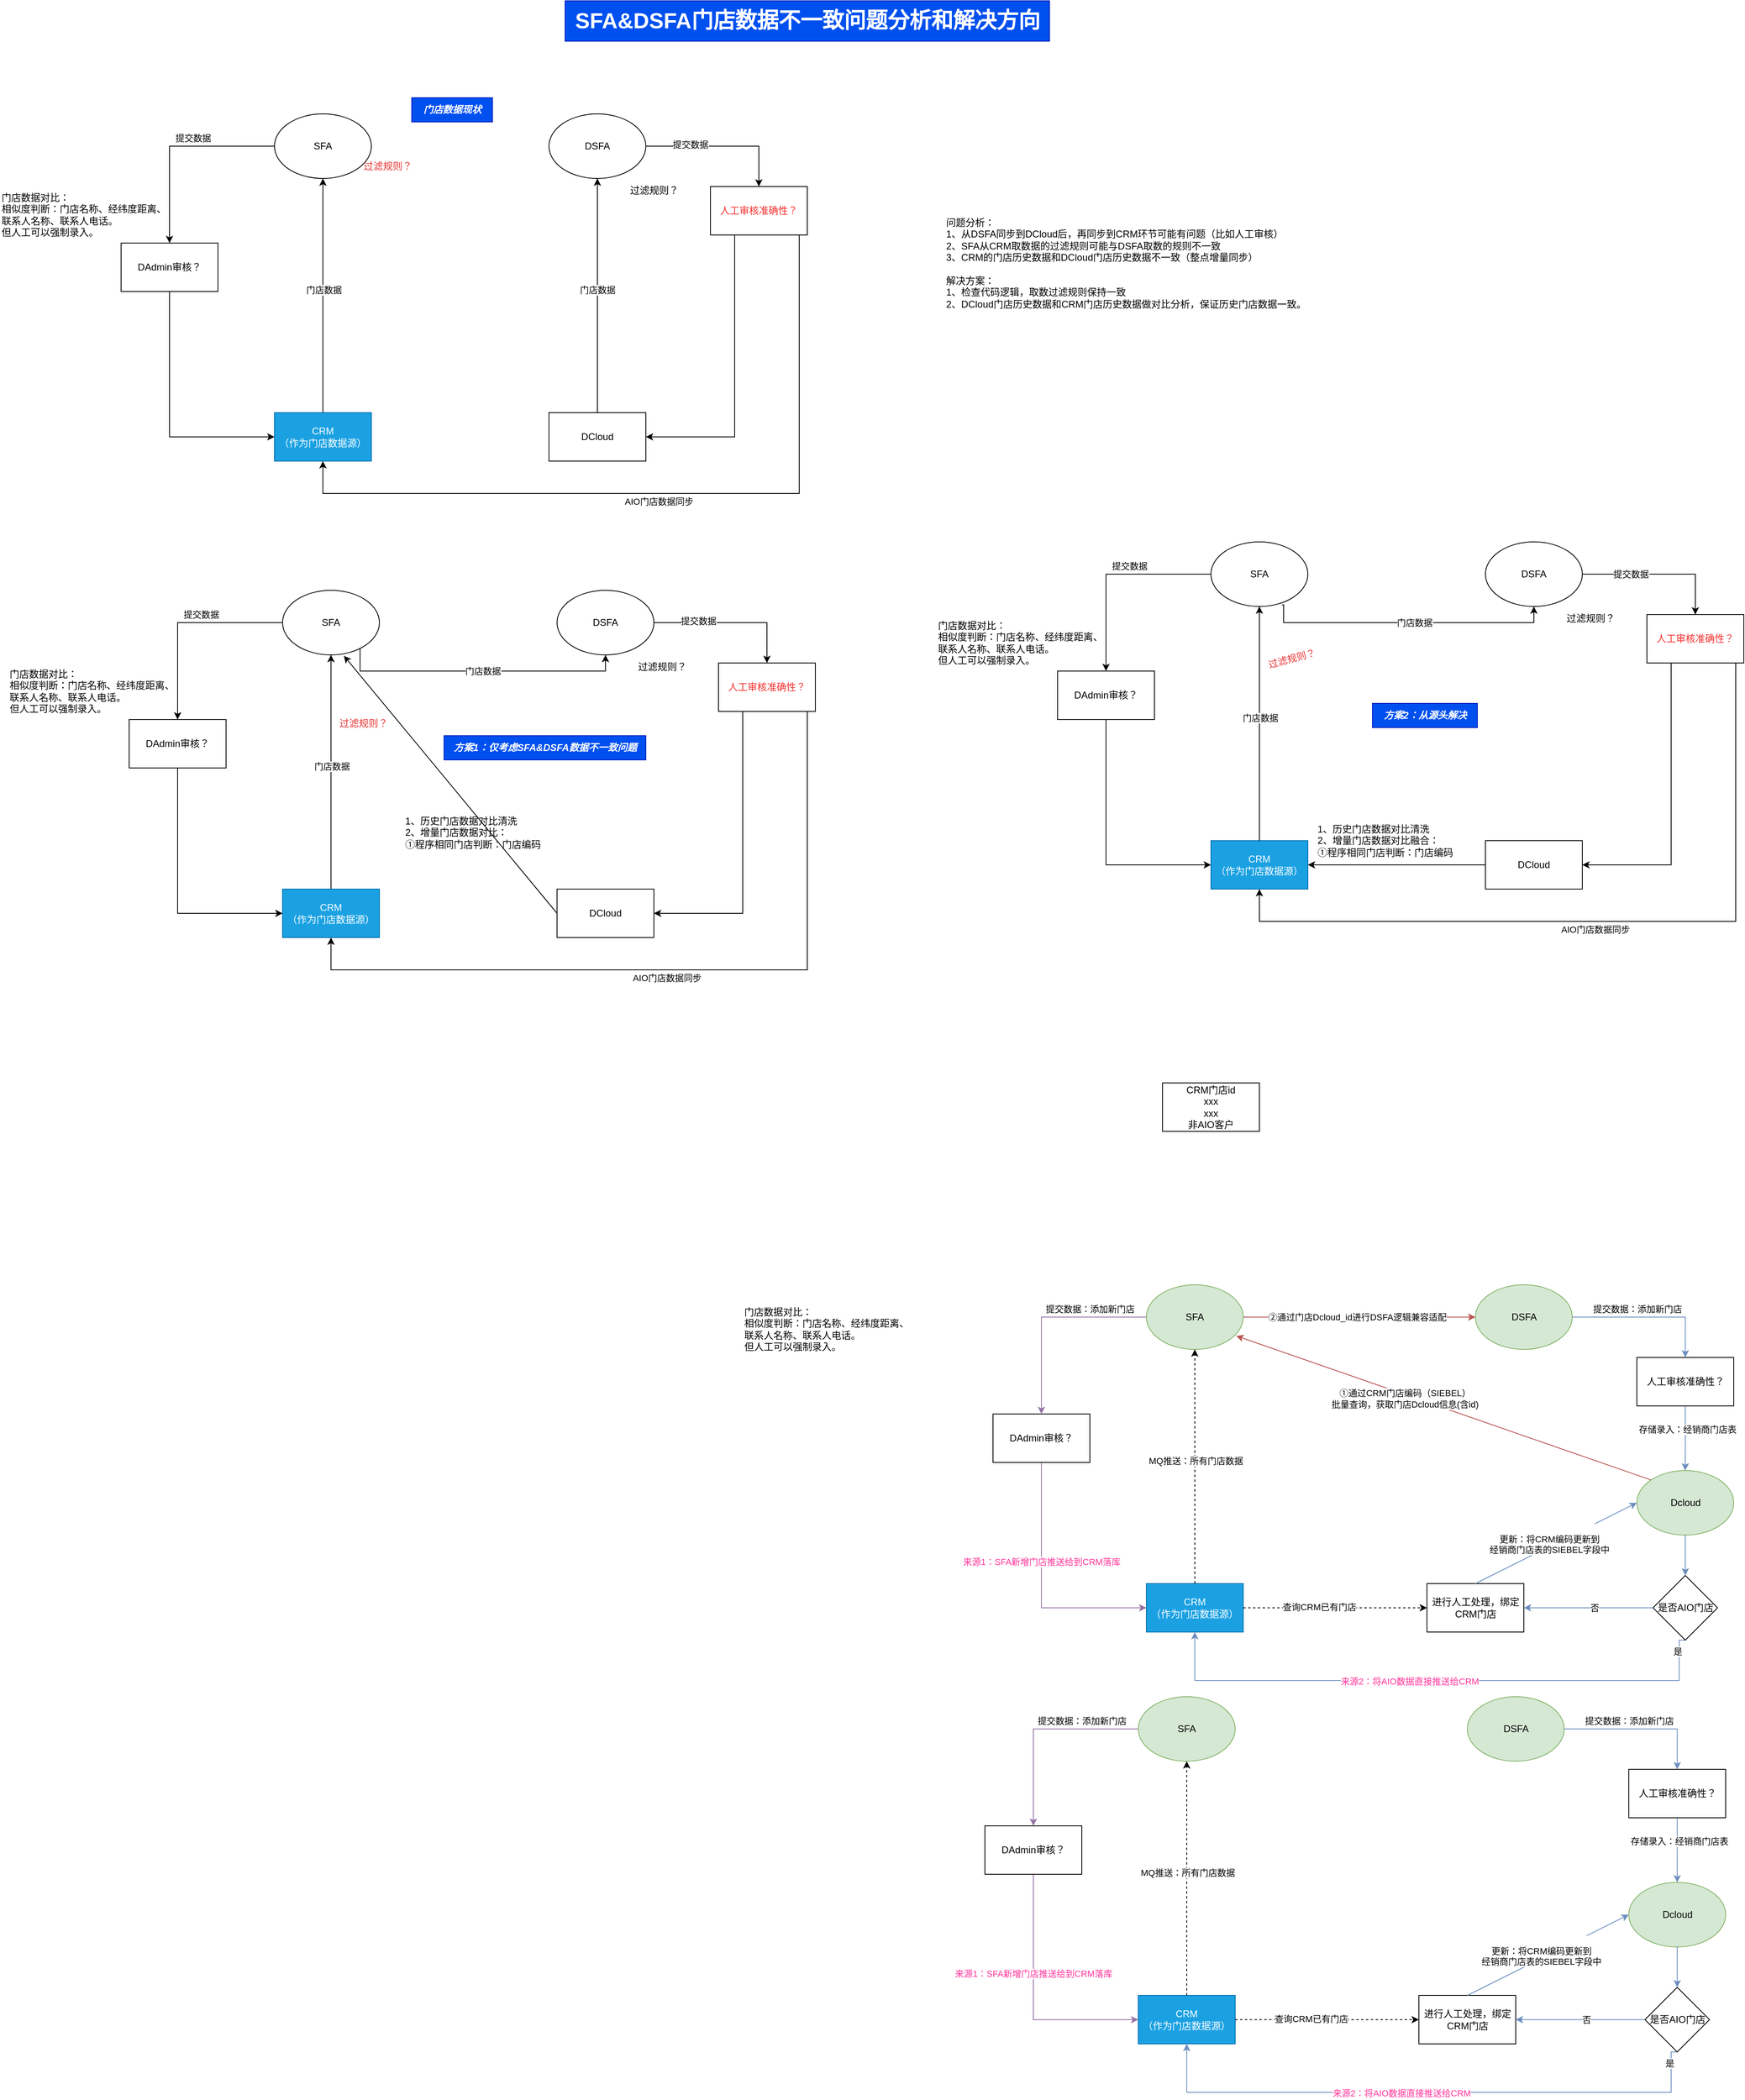 <mxfile version="23.1.8" type="github">
  <diagram name="第 1 页" id="RO5kYW5fK8XiHU3vcQLe">
    <mxGraphModel dx="1638" dy="741" grid="1" gridSize="10" guides="1" tooltips="1" connect="1" arrows="1" fold="1" page="0" pageScale="1" pageWidth="827" pageHeight="1169" math="0" shadow="0">
      <root>
        <mxCell id="0" />
        <mxCell id="1" parent="0" />
        <mxCell id="vKrL2neQ8UD7JmGcQ8LC-5" style="edgeStyle=orthogonalEdgeStyle;rounded=0;orthogonalLoop=1;jettySize=auto;html=1;exitX=0.5;exitY=0;exitDx=0;exitDy=0;entryX=0.5;entryY=1;entryDx=0;entryDy=0;" parent="1" source="vKrL2neQ8UD7JmGcQ8LC-1" target="vKrL2neQ8UD7JmGcQ8LC-3" edge="1">
          <mxGeometry relative="1" as="geometry" />
        </mxCell>
        <mxCell id="vKrL2neQ8UD7JmGcQ8LC-6" value="门店数据" style="edgeLabel;html=1;align=center;verticalAlign=middle;resizable=0;points=[];" parent="vKrL2neQ8UD7JmGcQ8LC-5" vertex="1" connectable="0">
          <mxGeometry x="0.05" y="-1" relative="1" as="geometry">
            <mxPoint as="offset" />
          </mxGeometry>
        </mxCell>
        <mxCell id="vKrL2neQ8UD7JmGcQ8LC-1" value="CRM&lt;br&gt;（作为门店数据源）" style="rounded=0;whiteSpace=wrap;html=1;fillColor=#1ba1e2;strokeColor=#006EAF;fontColor=#ffffff;" parent="1" vertex="1">
          <mxGeometry x="290" y="630" width="120" height="60" as="geometry" />
        </mxCell>
        <mxCell id="vKrL2neQ8UD7JmGcQ8LC-7" style="edgeStyle=orthogonalEdgeStyle;rounded=0;orthogonalLoop=1;jettySize=auto;html=1;entryX=0.5;entryY=1;entryDx=0;entryDy=0;exitX=0.5;exitY=0;exitDx=0;exitDy=0;" parent="1" source="vKrL2neQ8UD7JmGcQ8LC-2" target="vKrL2neQ8UD7JmGcQ8LC-4" edge="1">
          <mxGeometry relative="1" as="geometry">
            <mxPoint x="300" y="400" as="sourcePoint" />
          </mxGeometry>
        </mxCell>
        <mxCell id="vKrL2neQ8UD7JmGcQ8LC-8" value="门店数据" style="edgeLabel;html=1;align=center;verticalAlign=middle;resizable=0;points=[];" parent="vKrL2neQ8UD7JmGcQ8LC-7" vertex="1" connectable="0">
          <mxGeometry x="0.05" relative="1" as="geometry">
            <mxPoint as="offset" />
          </mxGeometry>
        </mxCell>
        <mxCell id="vKrL2neQ8UD7JmGcQ8LC-2" value="DCloud" style="rounded=0;whiteSpace=wrap;html=1;" parent="1" vertex="1">
          <mxGeometry x="630" y="630" width="120" height="60" as="geometry" />
        </mxCell>
        <mxCell id="vKrL2neQ8UD7JmGcQ8LC-19" style="edgeStyle=orthogonalEdgeStyle;rounded=0;orthogonalLoop=1;jettySize=auto;html=1;exitX=0;exitY=0.5;exitDx=0;exitDy=0;entryX=0.5;entryY=0;entryDx=0;entryDy=0;" parent="1" source="vKrL2neQ8UD7JmGcQ8LC-3" target="vKrL2neQ8UD7JmGcQ8LC-18" edge="1">
          <mxGeometry relative="1" as="geometry" />
        </mxCell>
        <mxCell id="vKrL2neQ8UD7JmGcQ8LC-21" value="提交数据" style="edgeLabel;html=1;align=center;verticalAlign=middle;resizable=0;points=[];" parent="vKrL2neQ8UD7JmGcQ8LC-19" vertex="1" connectable="0">
          <mxGeometry x="0.024" y="-3" relative="1" as="geometry">
            <mxPoint x="27" y="-7" as="offset" />
          </mxGeometry>
        </mxCell>
        <mxCell id="vKrL2neQ8UD7JmGcQ8LC-3" value="SFA" style="ellipse;whiteSpace=wrap;html=1;" parent="1" vertex="1">
          <mxGeometry x="290" y="260" width="120" height="80" as="geometry" />
        </mxCell>
        <mxCell id="vKrL2neQ8UD7JmGcQ8LC-22" style="edgeStyle=orthogonalEdgeStyle;rounded=0;orthogonalLoop=1;jettySize=auto;html=1;exitX=1;exitY=0.5;exitDx=0;exitDy=0;entryX=0.5;entryY=0;entryDx=0;entryDy=0;" parent="1" source="vKrL2neQ8UD7JmGcQ8LC-4" target="vKrL2neQ8UD7JmGcQ8LC-15" edge="1">
          <mxGeometry relative="1" as="geometry" />
        </mxCell>
        <mxCell id="vKrL2neQ8UD7JmGcQ8LC-25" value="提交数据" style="edgeLabel;html=1;align=center;verticalAlign=middle;resizable=0;points=[];" parent="vKrL2neQ8UD7JmGcQ8LC-22" vertex="1" connectable="0">
          <mxGeometry x="-0.421" y="2" relative="1" as="geometry">
            <mxPoint as="offset" />
          </mxGeometry>
        </mxCell>
        <mxCell id="vKrL2neQ8UD7JmGcQ8LC-4" value="DSFA" style="ellipse;whiteSpace=wrap;html=1;" parent="1" vertex="1">
          <mxGeometry x="630" y="260" width="120" height="80" as="geometry" />
        </mxCell>
        <mxCell id="vKrL2neQ8UD7JmGcQ8LC-11" value="过滤规则？" style="text;html=1;align=center;verticalAlign=middle;resizable=0;points=[];autosize=1;strokeColor=none;fillColor=none;fontColor=#e63333;" parent="1" vertex="1">
          <mxGeometry x="390" y="310" width="80" height="30" as="geometry" />
        </mxCell>
        <mxCell id="vKrL2neQ8UD7JmGcQ8LC-13" value="过滤规则？" style="text;html=1;align=center;verticalAlign=middle;resizable=0;points=[];autosize=1;strokeColor=none;fillColor=none;" parent="1" vertex="1">
          <mxGeometry x="720" y="340" width="80" height="30" as="geometry" />
        </mxCell>
        <mxCell id="vKrL2neQ8UD7JmGcQ8LC-23" style="edgeStyle=orthogonalEdgeStyle;rounded=0;orthogonalLoop=1;jettySize=auto;html=1;exitX=0.25;exitY=1;exitDx=0;exitDy=0;entryX=1;entryY=0.5;entryDx=0;entryDy=0;" parent="1" source="vKrL2neQ8UD7JmGcQ8LC-15" target="vKrL2neQ8UD7JmGcQ8LC-2" edge="1">
          <mxGeometry relative="1" as="geometry" />
        </mxCell>
        <mxCell id="vKrL2neQ8UD7JmGcQ8LC-24" style="edgeStyle=orthogonalEdgeStyle;rounded=0;orthogonalLoop=1;jettySize=auto;html=1;exitX=0.5;exitY=1;exitDx=0;exitDy=0;entryX=0.5;entryY=1;entryDx=0;entryDy=0;" parent="1" source="vKrL2neQ8UD7JmGcQ8LC-15" target="vKrL2neQ8UD7JmGcQ8LC-1" edge="1">
          <mxGeometry relative="1" as="geometry">
            <Array as="points">
              <mxPoint x="940" y="730" />
              <mxPoint x="350" y="730" />
            </Array>
          </mxGeometry>
        </mxCell>
        <mxCell id="vKrL2neQ8UD7JmGcQ8LC-27" value="AIO门店数据同步" style="edgeLabel;html=1;align=center;verticalAlign=middle;resizable=0;points=[];" parent="vKrL2neQ8UD7JmGcQ8LC-24" vertex="1" connectable="0">
          <mxGeometry x="0.057" y="-1" relative="1" as="geometry">
            <mxPoint x="-16" y="11" as="offset" />
          </mxGeometry>
        </mxCell>
        <mxCell id="vKrL2neQ8UD7JmGcQ8LC-15" value="人工审核准确性？" style="rounded=0;whiteSpace=wrap;html=1;fontColor=#f42f2f;" parent="1" vertex="1">
          <mxGeometry x="830" y="350" width="120" height="60" as="geometry" />
        </mxCell>
        <mxCell id="vKrL2neQ8UD7JmGcQ8LC-20" style="edgeStyle=orthogonalEdgeStyle;rounded=0;orthogonalLoop=1;jettySize=auto;html=1;exitX=0.5;exitY=1;exitDx=0;exitDy=0;entryX=0;entryY=0.5;entryDx=0;entryDy=0;" parent="1" source="vKrL2neQ8UD7JmGcQ8LC-18" target="vKrL2neQ8UD7JmGcQ8LC-1" edge="1">
          <mxGeometry relative="1" as="geometry" />
        </mxCell>
        <mxCell id="vKrL2neQ8UD7JmGcQ8LC-18" value="DAdmin审核？" style="whiteSpace=wrap;html=1;" parent="1" vertex="1">
          <mxGeometry x="100" y="420" width="120" height="60" as="geometry" />
        </mxCell>
        <mxCell id="vKrL2neQ8UD7JmGcQ8LC-26" value="问题分析：&lt;br&gt;1、从DSFA同步到DCloud后，再同步到CRM环节可能有问题（比如人工审核）&lt;br&gt;2、SFA从CRM取数据的过滤规则可能与DSFA取数的规则不一致&lt;br&gt;3、CRM的门店历史数据和DCloud门店历史数据不一致（整点增量同步）&lt;br&gt;&lt;br&gt;解决方案：&lt;br&gt;1、检查代码逻辑，取数过滤规则保持一致&lt;br&gt;2、DCloud门店历史数据和CRM门店历史数据做对比分析，保证历史门店数据一致。" style="text;html=1;align=left;verticalAlign=middle;resizable=0;points=[];autosize=1;strokeColor=none;fillColor=none;" parent="1" vertex="1">
          <mxGeometry x="1120" y="380" width="470" height="130" as="geometry" />
        </mxCell>
        <mxCell id="vKrL2neQ8UD7JmGcQ8LC-31" value="门店数据对比：&lt;br&gt;相似度判断：门店名称、经纬度距离、&lt;br&gt;联系人名称、联系人电话。&lt;br&gt;但人工可以强制录入。" style="text;html=1;align=left;verticalAlign=middle;resizable=0;points=[];autosize=1;strokeColor=none;fillColor=none;" parent="1" vertex="1">
          <mxGeometry x="-50" y="350" width="230" height="70" as="geometry" />
        </mxCell>
        <mxCell id="vKrL2neQ8UD7JmGcQ8LC-77" style="edgeStyle=orthogonalEdgeStyle;rounded=0;orthogonalLoop=1;jettySize=auto;html=1;exitX=0.5;exitY=0;exitDx=0;exitDy=0;entryX=0.5;entryY=1;entryDx=0;entryDy=0;" parent="1" source="vKrL2neQ8UD7JmGcQ8LC-79" target="vKrL2neQ8UD7JmGcQ8LC-86" edge="1">
          <mxGeometry relative="1" as="geometry" />
        </mxCell>
        <mxCell id="vKrL2neQ8UD7JmGcQ8LC-78" value="门店数据" style="edgeLabel;html=1;align=center;verticalAlign=middle;resizable=0;points=[];" parent="vKrL2neQ8UD7JmGcQ8LC-77" vertex="1" connectable="0">
          <mxGeometry x="0.05" y="-1" relative="1" as="geometry">
            <mxPoint as="offset" />
          </mxGeometry>
        </mxCell>
        <mxCell id="vKrL2neQ8UD7JmGcQ8LC-79" value="CRM&lt;br&gt;（作为门店数据源）" style="rounded=0;whiteSpace=wrap;html=1;fillColor=#1ba1e2;strokeColor=#006EAF;fontColor=#ffffff;" parent="1" vertex="1">
          <mxGeometry x="300" y="1220" width="120" height="60" as="geometry" />
        </mxCell>
        <mxCell id="vKrL2neQ8UD7JmGcQ8LC-80" style="edgeStyle=orthogonalEdgeStyle;rounded=0;orthogonalLoop=1;jettySize=auto;html=1;entryX=0.5;entryY=1;entryDx=0;entryDy=0;exitX=1;exitY=1;exitDx=0;exitDy=0;" parent="1" source="vKrL2neQ8UD7JmGcQ8LC-86" target="vKrL2neQ8UD7JmGcQ8LC-89" edge="1">
          <mxGeometry relative="1" as="geometry">
            <mxPoint x="360" y="1010" as="sourcePoint" />
            <Array as="points">
              <mxPoint x="396" y="918" />
              <mxPoint x="396" y="950" />
              <mxPoint x="700" y="950" />
            </Array>
          </mxGeometry>
        </mxCell>
        <mxCell id="vKrL2neQ8UD7JmGcQ8LC-81" value="门店数据" style="edgeLabel;html=1;align=center;verticalAlign=middle;resizable=0;points=[];" parent="vKrL2neQ8UD7JmGcQ8LC-80" vertex="1" connectable="0">
          <mxGeometry x="0.05" relative="1" as="geometry">
            <mxPoint as="offset" />
          </mxGeometry>
        </mxCell>
        <mxCell id="vKrL2neQ8UD7JmGcQ8LC-82" style="rounded=0;orthogonalLoop=1;jettySize=auto;html=1;exitX=0;exitY=0.5;exitDx=0;exitDy=0;entryX=0.633;entryY=1.013;entryDx=0;entryDy=0;entryPerimeter=0;" parent="1" source="vKrL2neQ8UD7JmGcQ8LC-83" target="vKrL2neQ8UD7JmGcQ8LC-86" edge="1">
          <mxGeometry relative="1" as="geometry">
            <mxPoint x="420" y="1250" as="targetPoint" />
          </mxGeometry>
        </mxCell>
        <mxCell id="vKrL2neQ8UD7JmGcQ8LC-83" value="DCloud" style="rounded=0;whiteSpace=wrap;html=1;" parent="1" vertex="1">
          <mxGeometry x="640" y="1220" width="120" height="60" as="geometry" />
        </mxCell>
        <mxCell id="vKrL2neQ8UD7JmGcQ8LC-84" style="edgeStyle=orthogonalEdgeStyle;rounded=0;orthogonalLoop=1;jettySize=auto;html=1;exitX=0;exitY=0.5;exitDx=0;exitDy=0;entryX=0.5;entryY=0;entryDx=0;entryDy=0;" parent="1" source="vKrL2neQ8UD7JmGcQ8LC-86" target="vKrL2neQ8UD7JmGcQ8LC-97" edge="1">
          <mxGeometry relative="1" as="geometry" />
        </mxCell>
        <mxCell id="vKrL2neQ8UD7JmGcQ8LC-85" value="提交数据" style="edgeLabel;html=1;align=center;verticalAlign=middle;resizable=0;points=[];" parent="vKrL2neQ8UD7JmGcQ8LC-84" vertex="1" connectable="0">
          <mxGeometry x="0.024" y="-3" relative="1" as="geometry">
            <mxPoint x="27" y="-7" as="offset" />
          </mxGeometry>
        </mxCell>
        <mxCell id="vKrL2neQ8UD7JmGcQ8LC-86" value="SFA" style="ellipse;whiteSpace=wrap;html=1;" parent="1" vertex="1">
          <mxGeometry x="300" y="850" width="120" height="80" as="geometry" />
        </mxCell>
        <mxCell id="vKrL2neQ8UD7JmGcQ8LC-87" style="edgeStyle=orthogonalEdgeStyle;rounded=0;orthogonalLoop=1;jettySize=auto;html=1;exitX=1;exitY=0.5;exitDx=0;exitDy=0;entryX=0.5;entryY=0;entryDx=0;entryDy=0;" parent="1" source="vKrL2neQ8UD7JmGcQ8LC-89" target="vKrL2neQ8UD7JmGcQ8LC-95" edge="1">
          <mxGeometry relative="1" as="geometry" />
        </mxCell>
        <mxCell id="vKrL2neQ8UD7JmGcQ8LC-88" value="提交数据" style="edgeLabel;html=1;align=center;verticalAlign=middle;resizable=0;points=[];" parent="vKrL2neQ8UD7JmGcQ8LC-87" vertex="1" connectable="0">
          <mxGeometry x="-0.421" y="2" relative="1" as="geometry">
            <mxPoint as="offset" />
          </mxGeometry>
        </mxCell>
        <mxCell id="vKrL2neQ8UD7JmGcQ8LC-89" value="DSFA" style="ellipse;whiteSpace=wrap;html=1;" parent="1" vertex="1">
          <mxGeometry x="640" y="850" width="120" height="80" as="geometry" />
        </mxCell>
        <mxCell id="vKrL2neQ8UD7JmGcQ8LC-90" value="过滤规则？" style="text;html=1;align=center;verticalAlign=middle;resizable=0;points=[];autosize=1;strokeColor=none;fillColor=none;fontColor=#e63333;" parent="1" vertex="1">
          <mxGeometry x="360" y="1000" width="80" height="30" as="geometry" />
        </mxCell>
        <mxCell id="vKrL2neQ8UD7JmGcQ8LC-91" value="过滤规则？" style="text;html=1;align=center;verticalAlign=middle;resizable=0;points=[];autosize=1;strokeColor=none;fillColor=none;" parent="1" vertex="1">
          <mxGeometry x="730" y="930" width="80" height="30" as="geometry" />
        </mxCell>
        <mxCell id="vKrL2neQ8UD7JmGcQ8LC-92" style="edgeStyle=orthogonalEdgeStyle;rounded=0;orthogonalLoop=1;jettySize=auto;html=1;exitX=0.25;exitY=1;exitDx=0;exitDy=0;entryX=1;entryY=0.5;entryDx=0;entryDy=0;" parent="1" source="vKrL2neQ8UD7JmGcQ8LC-95" target="vKrL2neQ8UD7JmGcQ8LC-83" edge="1">
          <mxGeometry relative="1" as="geometry" />
        </mxCell>
        <mxCell id="vKrL2neQ8UD7JmGcQ8LC-93" style="edgeStyle=orthogonalEdgeStyle;rounded=0;orthogonalLoop=1;jettySize=auto;html=1;exitX=0.5;exitY=1;exitDx=0;exitDy=0;entryX=0.5;entryY=1;entryDx=0;entryDy=0;" parent="1" source="vKrL2neQ8UD7JmGcQ8LC-95" target="vKrL2neQ8UD7JmGcQ8LC-79" edge="1">
          <mxGeometry relative="1" as="geometry">
            <Array as="points">
              <mxPoint x="950" y="1320" />
              <mxPoint x="360" y="1320" />
            </Array>
          </mxGeometry>
        </mxCell>
        <mxCell id="vKrL2neQ8UD7JmGcQ8LC-94" value="AIO门店数据同步" style="edgeLabel;html=1;align=center;verticalAlign=middle;resizable=0;points=[];" parent="vKrL2neQ8UD7JmGcQ8LC-93" vertex="1" connectable="0">
          <mxGeometry x="0.057" y="-1" relative="1" as="geometry">
            <mxPoint x="-16" y="11" as="offset" />
          </mxGeometry>
        </mxCell>
        <mxCell id="vKrL2neQ8UD7JmGcQ8LC-95" value="人工审核准确性？" style="rounded=0;whiteSpace=wrap;html=1;fontColor=#f42f2f;" parent="1" vertex="1">
          <mxGeometry x="840" y="940" width="120" height="60" as="geometry" />
        </mxCell>
        <mxCell id="vKrL2neQ8UD7JmGcQ8LC-96" style="edgeStyle=orthogonalEdgeStyle;rounded=0;orthogonalLoop=1;jettySize=auto;html=1;exitX=0.5;exitY=1;exitDx=0;exitDy=0;entryX=0;entryY=0.5;entryDx=0;entryDy=0;" parent="1" source="vKrL2neQ8UD7JmGcQ8LC-97" target="vKrL2neQ8UD7JmGcQ8LC-79" edge="1">
          <mxGeometry relative="1" as="geometry" />
        </mxCell>
        <mxCell id="vKrL2neQ8UD7JmGcQ8LC-97" value="DAdmin审核？" style="whiteSpace=wrap;html=1;" parent="1" vertex="1">
          <mxGeometry x="110" y="1010" width="120" height="60" as="geometry" />
        </mxCell>
        <mxCell id="vKrL2neQ8UD7JmGcQ8LC-98" value="1、历史门店数据对比清洗&lt;br&gt;2、增量门店数据对比：&lt;br&gt;①程序相同门店判断：门店编码" style="text;html=1;align=left;verticalAlign=middle;resizable=0;points=[];autosize=1;strokeColor=none;fillColor=none;" parent="1" vertex="1">
          <mxGeometry x="450" y="1120" width="190" height="60" as="geometry" />
        </mxCell>
        <mxCell id="vKrL2neQ8UD7JmGcQ8LC-99" value="门店数据对比：&lt;br&gt;相似度判断：门店名称、经纬度距离、&lt;br&gt;联系人名称、联系人电话。&lt;br&gt;但人工可以强制录入。" style="text;html=1;align=left;verticalAlign=middle;resizable=0;points=[];autosize=1;strokeColor=none;fillColor=none;" parent="1" vertex="1">
          <mxGeometry x="-40" y="940" width="230" height="70" as="geometry" />
        </mxCell>
        <mxCell id="vKrL2neQ8UD7JmGcQ8LC-100" value="门店数据现状" style="text;html=1;align=center;verticalAlign=middle;resizable=0;points=[];autosize=1;strokeColor=#001DBC;fillColor=#0050ef;fontStyle=3;fontColor=#ffffff;" parent="1" vertex="1">
          <mxGeometry x="460" y="240" width="100" height="30" as="geometry" />
        </mxCell>
        <mxCell id="vKrL2neQ8UD7JmGcQ8LC-101" value="方案1：仅考虑SFA&amp;amp;DSFA数据不一致问题" style="text;html=1;align=center;verticalAlign=middle;resizable=0;points=[];autosize=1;strokeColor=#001DBC;fillColor=#0050ef;fontStyle=3;fontColor=#ffffff;" parent="1" vertex="1">
          <mxGeometry x="500" y="1030" width="250" height="30" as="geometry" />
        </mxCell>
        <mxCell id="vKrL2neQ8UD7JmGcQ8LC-126" value="SFA&amp;amp;DSFA门店数据不一致问题分析和解决方向" style="text;html=1;align=center;verticalAlign=middle;resizable=0;points=[];autosize=1;strokeColor=#001DBC;fillColor=#0050ef;fontStyle=1;fontSize=27;fontColor=#ffffff;" parent="1" vertex="1">
          <mxGeometry x="650" y="120" width="600" height="50" as="geometry" />
        </mxCell>
        <mxCell id="QUmFPTkLFgNITAHP_qqm-2" value="" style="group" vertex="1" connectable="0" parent="1">
          <mxGeometry x="1110" y="790" width="1000" height="890" as="geometry" />
        </mxCell>
        <mxCell id="vKrL2neQ8UD7JmGcQ8LC-104" value="CRM&lt;br&gt;（作为门店数据源）" style="rounded=0;whiteSpace=wrap;html=1;fillColor=#1ba1e2;strokeColor=#006EAF;fontColor=#ffffff;" parent="QUmFPTkLFgNITAHP_qqm-2" vertex="1">
          <mxGeometry x="340" y="370" width="120" height="60" as="geometry" />
        </mxCell>
        <mxCell id="vKrL2neQ8UD7JmGcQ8LC-107" style="rounded=0;orthogonalLoop=1;jettySize=auto;html=1;exitX=0;exitY=0.5;exitDx=0;exitDy=0;entryX=1;entryY=0.5;entryDx=0;entryDy=0;" parent="QUmFPTkLFgNITAHP_qqm-2" source="vKrL2neQ8UD7JmGcQ8LC-108" target="vKrL2neQ8UD7JmGcQ8LC-104" edge="1">
          <mxGeometry relative="1" as="geometry">
            <mxPoint x="460" y="400" as="targetPoint" />
          </mxGeometry>
        </mxCell>
        <mxCell id="vKrL2neQ8UD7JmGcQ8LC-108" value="DCloud" style="rounded=0;whiteSpace=wrap;html=1;" parent="QUmFPTkLFgNITAHP_qqm-2" vertex="1">
          <mxGeometry x="680" y="370" width="120" height="60" as="geometry" />
        </mxCell>
        <mxCell id="vKrL2neQ8UD7JmGcQ8LC-111" value="SFA" style="ellipse;whiteSpace=wrap;html=1;" parent="QUmFPTkLFgNITAHP_qqm-2" vertex="1">
          <mxGeometry x="340" width="120" height="80" as="geometry" />
        </mxCell>
        <mxCell id="vKrL2neQ8UD7JmGcQ8LC-102" style="edgeStyle=orthogonalEdgeStyle;rounded=0;orthogonalLoop=1;jettySize=auto;html=1;exitX=0.5;exitY=0;exitDx=0;exitDy=0;entryX=0.5;entryY=1;entryDx=0;entryDy=0;" parent="QUmFPTkLFgNITAHP_qqm-2" source="vKrL2neQ8UD7JmGcQ8LC-104" target="vKrL2neQ8UD7JmGcQ8LC-111" edge="1">
          <mxGeometry relative="1" as="geometry" />
        </mxCell>
        <mxCell id="vKrL2neQ8UD7JmGcQ8LC-103" value="门店数据" style="edgeLabel;html=1;align=center;verticalAlign=middle;resizable=0;points=[];" parent="vKrL2neQ8UD7JmGcQ8LC-102" vertex="1" connectable="0">
          <mxGeometry x="0.05" y="-1" relative="1" as="geometry">
            <mxPoint as="offset" />
          </mxGeometry>
        </mxCell>
        <mxCell id="vKrL2neQ8UD7JmGcQ8LC-114" value="DSFA" style="ellipse;whiteSpace=wrap;html=1;" parent="QUmFPTkLFgNITAHP_qqm-2" vertex="1">
          <mxGeometry x="680" width="120" height="80" as="geometry" />
        </mxCell>
        <mxCell id="vKrL2neQ8UD7JmGcQ8LC-105" style="edgeStyle=orthogonalEdgeStyle;rounded=0;orthogonalLoop=1;jettySize=auto;html=1;entryX=0.5;entryY=1;entryDx=0;entryDy=0;exitX=0.733;exitY=0.975;exitDx=0;exitDy=0;exitPerimeter=0;" parent="QUmFPTkLFgNITAHP_qqm-2" source="vKrL2neQ8UD7JmGcQ8LC-111" target="vKrL2neQ8UD7JmGcQ8LC-114" edge="1">
          <mxGeometry relative="1" as="geometry">
            <mxPoint x="400" y="160" as="sourcePoint" />
            <Array as="points">
              <mxPoint x="430" y="78" />
              <mxPoint x="430" y="100" />
              <mxPoint x="740" y="100" />
            </Array>
          </mxGeometry>
        </mxCell>
        <mxCell id="vKrL2neQ8UD7JmGcQ8LC-106" value="门店数据" style="edgeLabel;html=1;align=center;verticalAlign=middle;resizable=0;points=[];" parent="vKrL2neQ8UD7JmGcQ8LC-105" vertex="1" connectable="0">
          <mxGeometry x="0.05" relative="1" as="geometry">
            <mxPoint as="offset" />
          </mxGeometry>
        </mxCell>
        <mxCell id="vKrL2neQ8UD7JmGcQ8LC-115" value="过滤规则？" style="text;html=1;align=center;verticalAlign=middle;resizable=0;points=[];autosize=1;strokeColor=none;fillColor=none;fontColor=#e63333;rotation=-15;" parent="QUmFPTkLFgNITAHP_qqm-2" vertex="1">
          <mxGeometry x="400" y="130" width="80" height="30" as="geometry" />
        </mxCell>
        <mxCell id="vKrL2neQ8UD7JmGcQ8LC-116" value="过滤规则？" style="text;html=1;align=center;verticalAlign=middle;resizable=0;points=[];autosize=1;strokeColor=none;fillColor=none;" parent="QUmFPTkLFgNITAHP_qqm-2" vertex="1">
          <mxGeometry x="770" y="80" width="80" height="30" as="geometry" />
        </mxCell>
        <mxCell id="vKrL2neQ8UD7JmGcQ8LC-117" style="edgeStyle=orthogonalEdgeStyle;rounded=0;orthogonalLoop=1;jettySize=auto;html=1;exitX=0.25;exitY=1;exitDx=0;exitDy=0;entryX=1;entryY=0.5;entryDx=0;entryDy=0;" parent="QUmFPTkLFgNITAHP_qqm-2" source="vKrL2neQ8UD7JmGcQ8LC-120" target="vKrL2neQ8UD7JmGcQ8LC-108" edge="1">
          <mxGeometry relative="1" as="geometry" />
        </mxCell>
        <mxCell id="vKrL2neQ8UD7JmGcQ8LC-118" style="edgeStyle=orthogonalEdgeStyle;rounded=0;orthogonalLoop=1;jettySize=auto;html=1;exitX=0.5;exitY=1;exitDx=0;exitDy=0;entryX=0.5;entryY=1;entryDx=0;entryDy=0;" parent="QUmFPTkLFgNITAHP_qqm-2" source="vKrL2neQ8UD7JmGcQ8LC-120" target="vKrL2neQ8UD7JmGcQ8LC-104" edge="1">
          <mxGeometry relative="1" as="geometry">
            <Array as="points">
              <mxPoint x="990" y="470" />
              <mxPoint x="400" y="470" />
            </Array>
          </mxGeometry>
        </mxCell>
        <mxCell id="vKrL2neQ8UD7JmGcQ8LC-119" value="AIO门店数据同步" style="edgeLabel;html=1;align=center;verticalAlign=middle;resizable=0;points=[];" parent="vKrL2neQ8UD7JmGcQ8LC-118" vertex="1" connectable="0">
          <mxGeometry x="0.057" y="-1" relative="1" as="geometry">
            <mxPoint x="-16" y="11" as="offset" />
          </mxGeometry>
        </mxCell>
        <mxCell id="vKrL2neQ8UD7JmGcQ8LC-120" value="人工审核准确性？" style="rounded=0;whiteSpace=wrap;html=1;fontColor=#f42f2f;" parent="QUmFPTkLFgNITAHP_qqm-2" vertex="1">
          <mxGeometry x="880" y="90" width="120" height="60" as="geometry" />
        </mxCell>
        <mxCell id="vKrL2neQ8UD7JmGcQ8LC-112" style="edgeStyle=orthogonalEdgeStyle;rounded=0;orthogonalLoop=1;jettySize=auto;html=1;exitX=1;exitY=0.5;exitDx=0;exitDy=0;entryX=0.5;entryY=0;entryDx=0;entryDy=0;" parent="QUmFPTkLFgNITAHP_qqm-2" source="vKrL2neQ8UD7JmGcQ8LC-114" target="vKrL2neQ8UD7JmGcQ8LC-120" edge="1">
          <mxGeometry relative="1" as="geometry" />
        </mxCell>
        <mxCell id="vKrL2neQ8UD7JmGcQ8LC-113" value="提交数据" style="edgeLabel;html=1;align=center;verticalAlign=middle;resizable=0;points=[];" parent="vKrL2neQ8UD7JmGcQ8LC-112" vertex="1" connectable="0">
          <mxGeometry x="-0.421" y="2" relative="1" as="geometry">
            <mxPoint x="5" y="2" as="offset" />
          </mxGeometry>
        </mxCell>
        <mxCell id="vKrL2neQ8UD7JmGcQ8LC-121" style="edgeStyle=orthogonalEdgeStyle;rounded=0;orthogonalLoop=1;jettySize=auto;html=1;exitX=0.5;exitY=1;exitDx=0;exitDy=0;entryX=0;entryY=0.5;entryDx=0;entryDy=0;" parent="QUmFPTkLFgNITAHP_qqm-2" source="vKrL2neQ8UD7JmGcQ8LC-122" target="vKrL2neQ8UD7JmGcQ8LC-104" edge="1">
          <mxGeometry relative="1" as="geometry" />
        </mxCell>
        <mxCell id="vKrL2neQ8UD7JmGcQ8LC-122" value="DAdmin审核？" style="whiteSpace=wrap;html=1;" parent="QUmFPTkLFgNITAHP_qqm-2" vertex="1">
          <mxGeometry x="150" y="160" width="120" height="60" as="geometry" />
        </mxCell>
        <mxCell id="vKrL2neQ8UD7JmGcQ8LC-109" style="edgeStyle=orthogonalEdgeStyle;rounded=0;orthogonalLoop=1;jettySize=auto;html=1;exitX=0;exitY=0.5;exitDx=0;exitDy=0;entryX=0.5;entryY=0;entryDx=0;entryDy=0;" parent="QUmFPTkLFgNITAHP_qqm-2" source="vKrL2neQ8UD7JmGcQ8LC-111" target="vKrL2neQ8UD7JmGcQ8LC-122" edge="1">
          <mxGeometry relative="1" as="geometry" />
        </mxCell>
        <mxCell id="vKrL2neQ8UD7JmGcQ8LC-110" value="提交数据" style="edgeLabel;html=1;align=center;verticalAlign=middle;resizable=0;points=[];" parent="vKrL2neQ8UD7JmGcQ8LC-109" vertex="1" connectable="0">
          <mxGeometry x="0.024" y="-3" relative="1" as="geometry">
            <mxPoint x="27" y="-7" as="offset" />
          </mxGeometry>
        </mxCell>
        <mxCell id="vKrL2neQ8UD7JmGcQ8LC-123" value="1、历史门店数据对比清洗&lt;br&gt;2、增量门店数据对比融合：&lt;br&gt;①程序相同门店判断：门店编码" style="text;html=1;align=left;verticalAlign=middle;resizable=0;points=[];autosize=1;strokeColor=none;fillColor=none;" parent="QUmFPTkLFgNITAHP_qqm-2" vertex="1">
          <mxGeometry x="470" y="340" width="190" height="60" as="geometry" />
        </mxCell>
        <mxCell id="vKrL2neQ8UD7JmGcQ8LC-124" value="门店数据对比：&lt;br&gt;相似度判断：门店名称、经纬度距离、&lt;br&gt;联系人名称、联系人电话。&lt;br&gt;但人工可以强制录入。" style="text;html=1;align=left;verticalAlign=middle;resizable=0;points=[];autosize=1;strokeColor=none;fillColor=none;" parent="QUmFPTkLFgNITAHP_qqm-2" vertex="1">
          <mxGeometry y="90" width="230" height="70" as="geometry" />
        </mxCell>
        <mxCell id="vKrL2neQ8UD7JmGcQ8LC-125" value="方案2：从源头解决" style="text;html=1;align=center;verticalAlign=middle;resizable=0;points=[];autosize=1;strokeColor=#001DBC;fillColor=#0050ef;fontStyle=3;fontColor=#ffffff;" parent="QUmFPTkLFgNITAHP_qqm-2" vertex="1">
          <mxGeometry x="540" y="200" width="130" height="30" as="geometry" />
        </mxCell>
        <mxCell id="QUmFPTkLFgNITAHP_qqm-69" value="CRM门店id&lt;br&gt;xxx&lt;br&gt;xxx&lt;br&gt;非AIO客户" style="rounded=0;whiteSpace=wrap;html=1;" vertex="1" parent="QUmFPTkLFgNITAHP_qqm-2">
          <mxGeometry x="280" y="670" width="120" height="60" as="geometry" />
        </mxCell>
        <mxCell id="QUmFPTkLFgNITAHP_qqm-26" value="门店数据对比：&lt;br&gt;相似度判断：门店名称、经纬度距离、&lt;br&gt;联系人名称、联系人电话。&lt;br&gt;但人工可以强制录入。" style="text;html=1;align=left;verticalAlign=middle;resizable=0;points=[];autosize=1;strokeColor=none;fillColor=none;" vertex="1" parent="1">
          <mxGeometry x="870" y="1730" width="230" height="70" as="geometry" />
        </mxCell>
        <mxCell id="QUmFPTkLFgNITAHP_qqm-81" value="" style="group" vertex="1" connectable="0" parent="1">
          <mxGeometry x="1180" y="1710" width="917.55" height="490" as="geometry" />
        </mxCell>
        <mxCell id="QUmFPTkLFgNITAHP_qqm-4" value="CRM&lt;br&gt;（作为门店数据源）" style="rounded=0;whiteSpace=wrap;html=1;fillColor=#1ba1e2;strokeColor=#006EAF;fontColor=#ffffff;" vertex="1" parent="QUmFPTkLFgNITAHP_qqm-81">
          <mxGeometry x="190" y="370" width="120" height="60" as="geometry" />
        </mxCell>
        <mxCell id="QUmFPTkLFgNITAHP_qqm-7" value="SFA" style="ellipse;whiteSpace=wrap;html=1;fillColor=#d5e8d4;strokeColor=#82b366;" vertex="1" parent="QUmFPTkLFgNITAHP_qqm-81">
          <mxGeometry x="190" width="120" height="80" as="geometry" />
        </mxCell>
        <mxCell id="QUmFPTkLFgNITAHP_qqm-8" style="edgeStyle=orthogonalEdgeStyle;rounded=0;orthogonalLoop=1;jettySize=auto;html=1;exitX=0.5;exitY=0;exitDx=0;exitDy=0;entryX=0.5;entryY=1;entryDx=0;entryDy=0;dashed=1;" edge="1" parent="QUmFPTkLFgNITAHP_qqm-81" source="QUmFPTkLFgNITAHP_qqm-4" target="QUmFPTkLFgNITAHP_qqm-7">
          <mxGeometry relative="1" as="geometry" />
        </mxCell>
        <mxCell id="QUmFPTkLFgNITAHP_qqm-9" value="MQ推送：所有门店数据" style="edgeLabel;html=1;align=center;verticalAlign=middle;resizable=0;points=[];" vertex="1" connectable="0" parent="QUmFPTkLFgNITAHP_qqm-8">
          <mxGeometry x="0.05" y="-1" relative="1" as="geometry">
            <mxPoint as="offset" />
          </mxGeometry>
        </mxCell>
        <mxCell id="QUmFPTkLFgNITAHP_qqm-10" value="DSFA" style="ellipse;whiteSpace=wrap;html=1;fillColor=#d5e8d4;strokeColor=#82b366;" vertex="1" parent="QUmFPTkLFgNITAHP_qqm-81">
          <mxGeometry x="597.55" width="120" height="80" as="geometry" />
        </mxCell>
        <mxCell id="QUmFPTkLFgNITAHP_qqm-79" style="edgeStyle=orthogonalEdgeStyle;rounded=0;orthogonalLoop=1;jettySize=auto;html=1;exitX=1;exitY=0.5;exitDx=0;exitDy=0;entryX=0;entryY=0.5;entryDx=0;entryDy=0;fillColor=#f8cecc;strokeColor=#b85450;" edge="1" parent="QUmFPTkLFgNITAHP_qqm-81" source="QUmFPTkLFgNITAHP_qqm-7" target="QUmFPTkLFgNITAHP_qqm-10">
          <mxGeometry relative="1" as="geometry" />
        </mxCell>
        <mxCell id="QUmFPTkLFgNITAHP_qqm-80" value="②通过门店Dcloud_id进行DSFA逻辑兼容适配" style="edgeLabel;html=1;align=center;verticalAlign=middle;resizable=0;points=[];" vertex="1" connectable="0" parent="QUmFPTkLFgNITAHP_qqm-79">
          <mxGeometry x="-0.336" y="1" relative="1" as="geometry">
            <mxPoint x="45" y="1" as="offset" />
          </mxGeometry>
        </mxCell>
        <mxCell id="QUmFPTkLFgNITAHP_qqm-38" style="edgeStyle=orthogonalEdgeStyle;rounded=0;orthogonalLoop=1;jettySize=auto;html=1;exitX=0.5;exitY=1;exitDx=0;exitDy=0;entryX=0.5;entryY=0;entryDx=0;entryDy=0;fontColor=#000000;fillColor=#dae8fc;strokeColor=#6c8ebf;" edge="1" parent="QUmFPTkLFgNITAHP_qqm-81" source="QUmFPTkLFgNITAHP_qqm-18">
          <mxGeometry relative="1" as="geometry">
            <mxPoint x="857.55" y="230" as="targetPoint" />
          </mxGeometry>
        </mxCell>
        <mxCell id="QUmFPTkLFgNITAHP_qqm-50" value="存储录入：经销商门店表" style="edgeLabel;html=1;align=center;verticalAlign=middle;resizable=0;points=[];" vertex="1" connectable="0" parent="QUmFPTkLFgNITAHP_qqm-38">
          <mxGeometry x="-0.292" y="2" relative="1" as="geometry">
            <mxPoint as="offset" />
          </mxGeometry>
        </mxCell>
        <mxCell id="QUmFPTkLFgNITAHP_qqm-18" value="人工审核准确性？" style="rounded=0;whiteSpace=wrap;html=1;fontColor=#000000;" vertex="1" parent="QUmFPTkLFgNITAHP_qqm-81">
          <mxGeometry x="797.55" y="90" width="120" height="60" as="geometry" />
        </mxCell>
        <mxCell id="QUmFPTkLFgNITAHP_qqm-19" style="edgeStyle=orthogonalEdgeStyle;rounded=0;orthogonalLoop=1;jettySize=auto;html=1;exitX=1;exitY=0.5;exitDx=0;exitDy=0;entryX=0.5;entryY=0;entryDx=0;entryDy=0;fontColor=#000000;fillColor=#dae8fc;strokeColor=#6c8ebf;" edge="1" parent="QUmFPTkLFgNITAHP_qqm-81" source="QUmFPTkLFgNITAHP_qqm-10" target="QUmFPTkLFgNITAHP_qqm-18">
          <mxGeometry relative="1" as="geometry" />
        </mxCell>
        <mxCell id="QUmFPTkLFgNITAHP_qqm-20" value="提交数据：添加新门店" style="edgeLabel;html=1;align=center;verticalAlign=middle;resizable=0;points=[];fontColor=#000000;" vertex="1" connectable="0" parent="QUmFPTkLFgNITAHP_qqm-19">
          <mxGeometry x="-0.421" y="2" relative="1" as="geometry">
            <mxPoint x="25" y="-8" as="offset" />
          </mxGeometry>
        </mxCell>
        <mxCell id="QUmFPTkLFgNITAHP_qqm-21" style="edgeStyle=orthogonalEdgeStyle;rounded=0;orthogonalLoop=1;jettySize=auto;html=1;exitX=0.5;exitY=1;exitDx=0;exitDy=0;entryX=0;entryY=0.5;entryDx=0;entryDy=0;fillColor=#e1d5e7;strokeColor=#9673a6;" edge="1" parent="QUmFPTkLFgNITAHP_qqm-81" source="QUmFPTkLFgNITAHP_qqm-22" target="QUmFPTkLFgNITAHP_qqm-4">
          <mxGeometry relative="1" as="geometry" />
        </mxCell>
        <mxCell id="QUmFPTkLFgNITAHP_qqm-49" value="来源1：SFA新增门店推送给到CRM落库" style="edgeLabel;html=1;align=center;verticalAlign=middle;resizable=0;points=[];fontColor=#FF3399;" vertex="1" connectable="0" parent="QUmFPTkLFgNITAHP_qqm-21">
          <mxGeometry x="-0.207" relative="1" as="geometry">
            <mxPoint as="offset" />
          </mxGeometry>
        </mxCell>
        <mxCell id="QUmFPTkLFgNITAHP_qqm-22" value="DAdmin审核？" style="whiteSpace=wrap;html=1;" vertex="1" parent="QUmFPTkLFgNITAHP_qqm-81">
          <mxGeometry y="160" width="120" height="60" as="geometry" />
        </mxCell>
        <mxCell id="QUmFPTkLFgNITAHP_qqm-23" style="edgeStyle=orthogonalEdgeStyle;rounded=0;orthogonalLoop=1;jettySize=auto;html=1;exitX=0;exitY=0.5;exitDx=0;exitDy=0;entryX=0.5;entryY=0;entryDx=0;entryDy=0;fillColor=#e1d5e7;strokeColor=#9673a6;" edge="1" parent="QUmFPTkLFgNITAHP_qqm-81" source="QUmFPTkLFgNITAHP_qqm-7" target="QUmFPTkLFgNITAHP_qqm-22">
          <mxGeometry relative="1" as="geometry" />
        </mxCell>
        <mxCell id="QUmFPTkLFgNITAHP_qqm-28" value="提交数据：添加新门店" style="edgeLabel;html=1;align=center;verticalAlign=middle;resizable=0;points=[];" vertex="1" connectable="0" parent="QUmFPTkLFgNITAHP_qqm-23">
          <mxGeometry x="-0.34" relative="1" as="geometry">
            <mxPoint x="12" y="-10" as="offset" />
          </mxGeometry>
        </mxCell>
        <mxCell id="QUmFPTkLFgNITAHP_qqm-45" style="edgeStyle=orthogonalEdgeStyle;rounded=0;orthogonalLoop=1;jettySize=auto;html=1;exitX=0.5;exitY=1;exitDx=0;exitDy=0;entryX=0.5;entryY=1;entryDx=0;entryDy=0;fillColor=#dae8fc;strokeColor=#6c8ebf;" edge="1" parent="QUmFPTkLFgNITAHP_qqm-81" source="QUmFPTkLFgNITAHP_qqm-31" target="QUmFPTkLFgNITAHP_qqm-4">
          <mxGeometry relative="1" as="geometry">
            <Array as="points">
              <mxPoint x="850" y="490" />
              <mxPoint x="250" y="490" />
            </Array>
          </mxGeometry>
        </mxCell>
        <mxCell id="QUmFPTkLFgNITAHP_qqm-46" value="是" style="edgeLabel;html=1;align=center;verticalAlign=middle;resizable=0;points=[];" vertex="1" connectable="0" parent="QUmFPTkLFgNITAHP_qqm-45">
          <mxGeometry x="-0.94" y="-2" relative="1" as="geometry">
            <mxPoint as="offset" />
          </mxGeometry>
        </mxCell>
        <mxCell id="QUmFPTkLFgNITAHP_qqm-47" value="来源2：将AIO数据直接推送给CRM" style="edgeLabel;html=1;align=center;verticalAlign=middle;resizable=0;points=[];fontColor=#FF3399;" vertex="1" connectable="0" parent="QUmFPTkLFgNITAHP_qqm-45">
          <mxGeometry x="0.091" y="1" relative="1" as="geometry">
            <mxPoint as="offset" />
          </mxGeometry>
        </mxCell>
        <mxCell id="QUmFPTkLFgNITAHP_qqm-31" value="是否AIO门店" style="rhombus;whiteSpace=wrap;html=1;fontColor=#000000;rounded=0;" vertex="1" parent="QUmFPTkLFgNITAHP_qqm-81">
          <mxGeometry x="817.55" y="360" width="80" height="80" as="geometry" />
        </mxCell>
        <mxCell id="QUmFPTkLFgNITAHP_qqm-35" style="edgeStyle=orthogonalEdgeStyle;rounded=0;orthogonalLoop=1;jettySize=auto;html=1;exitX=0.5;exitY=1;exitDx=0;exitDy=0;fontColor=#000000;" edge="1" parent="QUmFPTkLFgNITAHP_qqm-81">
          <mxGeometry relative="1" as="geometry">
            <mxPoint x="857.55" y="290" as="sourcePoint" />
            <mxPoint x="857.55" y="290" as="targetPoint" />
          </mxGeometry>
        </mxCell>
        <mxCell id="QUmFPTkLFgNITAHP_qqm-36" value="进行人工处理，绑定CRM门店" style="whiteSpace=wrap;html=1;fontColor=#000000;rounded=0;" vertex="1" parent="QUmFPTkLFgNITAHP_qqm-81">
          <mxGeometry x="537.55" y="370" width="120" height="60" as="geometry" />
        </mxCell>
        <mxCell id="QUmFPTkLFgNITAHP_qqm-55" style="edgeStyle=orthogonalEdgeStyle;rounded=0;orthogonalLoop=1;jettySize=auto;html=1;exitX=1;exitY=0.5;exitDx=0;exitDy=0;entryX=0;entryY=0.5;entryDx=0;entryDy=0;dashed=1;" edge="1" parent="QUmFPTkLFgNITAHP_qqm-81" source="QUmFPTkLFgNITAHP_qqm-4" target="QUmFPTkLFgNITAHP_qqm-36">
          <mxGeometry relative="1" as="geometry" />
        </mxCell>
        <mxCell id="QUmFPTkLFgNITAHP_qqm-56" value="查询CRM已有门店" style="edgeLabel;html=1;align=center;verticalAlign=middle;resizable=0;points=[];" vertex="1" connectable="0" parent="QUmFPTkLFgNITAHP_qqm-55">
          <mxGeometry x="-0.178" y="1" relative="1" as="geometry">
            <mxPoint as="offset" />
          </mxGeometry>
        </mxCell>
        <mxCell id="QUmFPTkLFgNITAHP_qqm-37" value="" style="edgeStyle=orthogonalEdgeStyle;rounded=0;orthogonalLoop=1;jettySize=auto;html=1;fontColor=#000000;fillColor=#dae8fc;strokeColor=#6c8ebf;" edge="1" parent="QUmFPTkLFgNITAHP_qqm-81" source="QUmFPTkLFgNITAHP_qqm-31" target="QUmFPTkLFgNITAHP_qqm-36">
          <mxGeometry relative="1" as="geometry" />
        </mxCell>
        <mxCell id="QUmFPTkLFgNITAHP_qqm-41" value="否" style="edgeLabel;html=1;align=center;verticalAlign=middle;resizable=0;points=[];fontColor=#000000;" vertex="1" connectable="0" parent="QUmFPTkLFgNITAHP_qqm-37">
          <mxGeometry x="-0.299" y="-2" relative="1" as="geometry">
            <mxPoint x="-17" y="2" as="offset" />
          </mxGeometry>
        </mxCell>
        <mxCell id="QUmFPTkLFgNITAHP_qqm-72" value="Dcloud" style="ellipse;whiteSpace=wrap;html=1;fillColor=#d5e8d4;strokeColor=#82b366;" vertex="1" parent="QUmFPTkLFgNITAHP_qqm-81">
          <mxGeometry x="797.55" y="230" width="120" height="80" as="geometry" />
        </mxCell>
        <mxCell id="QUmFPTkLFgNITAHP_qqm-39" style="edgeStyle=orthogonalEdgeStyle;rounded=0;orthogonalLoop=1;jettySize=auto;html=1;exitX=0.5;exitY=1;exitDx=0;exitDy=0;entryX=0.5;entryY=0;entryDx=0;entryDy=0;fontColor=#000000;fillColor=#dae8fc;strokeColor=#6c8ebf;" edge="1" parent="QUmFPTkLFgNITAHP_qqm-81" source="QUmFPTkLFgNITAHP_qqm-72" target="QUmFPTkLFgNITAHP_qqm-31">
          <mxGeometry relative="1" as="geometry">
            <mxPoint x="857.55" y="290" as="sourcePoint" />
          </mxGeometry>
        </mxCell>
        <mxCell id="QUmFPTkLFgNITAHP_qqm-77" style="rounded=0;orthogonalLoop=1;jettySize=auto;html=1;exitX=0;exitY=0;exitDx=0;exitDy=0;entryX=0.928;entryY=0.791;entryDx=0;entryDy=0;entryPerimeter=0;fillColor=#f8cecc;strokeColor=#b85450;" edge="1" parent="QUmFPTkLFgNITAHP_qqm-81" source="QUmFPTkLFgNITAHP_qqm-72" target="QUmFPTkLFgNITAHP_qqm-7">
          <mxGeometry relative="1" as="geometry" />
        </mxCell>
        <mxCell id="QUmFPTkLFgNITAHP_qqm-78" value="①通过CRM门店编码（SIEBEL）&lt;br style=&quot;border-color: var(--border-color);&quot;&gt;批量查询，获取门店Dcloud信息(含id)" style="edgeLabel;html=1;align=center;verticalAlign=middle;resizable=0;points=[];" vertex="1" connectable="0" parent="QUmFPTkLFgNITAHP_qqm-77">
          <mxGeometry x="0.27" relative="1" as="geometry">
            <mxPoint x="21" y="12" as="offset" />
          </mxGeometry>
        </mxCell>
        <mxCell id="QUmFPTkLFgNITAHP_qqm-70" style="rounded=0;orthogonalLoop=1;jettySize=auto;html=1;exitX=0.5;exitY=0;exitDx=0;exitDy=0;entryX=0;entryY=0.5;entryDx=0;entryDy=0;fillColor=#dae8fc;strokeColor=#6c8ebf;" edge="1" parent="QUmFPTkLFgNITAHP_qqm-81" source="QUmFPTkLFgNITAHP_qqm-36" target="QUmFPTkLFgNITAHP_qqm-72">
          <mxGeometry relative="1" as="geometry">
            <mxPoint x="797.55" y="260" as="targetPoint" />
          </mxGeometry>
        </mxCell>
        <mxCell id="QUmFPTkLFgNITAHP_qqm-71" value="&lt;br&gt;更新：将CRM编码更新到&lt;br&gt;经销商门店表的SIEBEL字段中" style="edgeLabel;html=1;align=center;verticalAlign=middle;resizable=0;points=[];" vertex="1" connectable="0" parent="QUmFPTkLFgNITAHP_qqm-70">
          <mxGeometry x="-0.089" relative="1" as="geometry">
            <mxPoint y="-10" as="offset" />
          </mxGeometry>
        </mxCell>
        <mxCell id="QUmFPTkLFgNITAHP_qqm-83" value="CRM&lt;br&gt;（作为门店数据源）" style="rounded=0;whiteSpace=wrap;html=1;fillColor=#1ba1e2;strokeColor=#006EAF;fontColor=#ffffff;" vertex="1" parent="1">
          <mxGeometry x="1360" y="2590" width="120" height="60" as="geometry" />
        </mxCell>
        <mxCell id="QUmFPTkLFgNITAHP_qqm-84" value="SFA" style="ellipse;whiteSpace=wrap;html=1;fillColor=#d5e8d4;strokeColor=#82b366;" vertex="1" parent="1">
          <mxGeometry x="1360" y="2220" width="120" height="80" as="geometry" />
        </mxCell>
        <mxCell id="QUmFPTkLFgNITAHP_qqm-85" style="edgeStyle=orthogonalEdgeStyle;rounded=0;orthogonalLoop=1;jettySize=auto;html=1;exitX=0.5;exitY=0;exitDx=0;exitDy=0;entryX=0.5;entryY=1;entryDx=0;entryDy=0;dashed=1;" edge="1" parent="1" source="QUmFPTkLFgNITAHP_qqm-83" target="QUmFPTkLFgNITAHP_qqm-84">
          <mxGeometry relative="1" as="geometry" />
        </mxCell>
        <mxCell id="QUmFPTkLFgNITAHP_qqm-86" value="MQ推送：所有门店数据" style="edgeLabel;html=1;align=center;verticalAlign=middle;resizable=0;points=[];" vertex="1" connectable="0" parent="QUmFPTkLFgNITAHP_qqm-85">
          <mxGeometry x="0.05" y="-1" relative="1" as="geometry">
            <mxPoint as="offset" />
          </mxGeometry>
        </mxCell>
        <mxCell id="QUmFPTkLFgNITAHP_qqm-87" value="DSFA" style="ellipse;whiteSpace=wrap;html=1;fillColor=#d5e8d4;strokeColor=#82b366;" vertex="1" parent="1">
          <mxGeometry x="1767.55" y="2220" width="120" height="80" as="geometry" />
        </mxCell>
        <mxCell id="QUmFPTkLFgNITAHP_qqm-90" style="edgeStyle=orthogonalEdgeStyle;rounded=0;orthogonalLoop=1;jettySize=auto;html=1;exitX=0.5;exitY=1;exitDx=0;exitDy=0;entryX=0.5;entryY=0;entryDx=0;entryDy=0;fontColor=#000000;fillColor=#dae8fc;strokeColor=#6c8ebf;" edge="1" parent="1" source="QUmFPTkLFgNITAHP_qqm-92">
          <mxGeometry relative="1" as="geometry">
            <mxPoint x="2027.55" y="2450" as="targetPoint" />
          </mxGeometry>
        </mxCell>
        <mxCell id="QUmFPTkLFgNITAHP_qqm-91" value="存储录入：经销商门店表" style="edgeLabel;html=1;align=center;verticalAlign=middle;resizable=0;points=[];" vertex="1" connectable="0" parent="QUmFPTkLFgNITAHP_qqm-90">
          <mxGeometry x="-0.292" y="2" relative="1" as="geometry">
            <mxPoint as="offset" />
          </mxGeometry>
        </mxCell>
        <mxCell id="QUmFPTkLFgNITAHP_qqm-92" value="人工审核准确性？" style="rounded=0;whiteSpace=wrap;html=1;fontColor=#000000;" vertex="1" parent="1">
          <mxGeometry x="1967.55" y="2310" width="120" height="60" as="geometry" />
        </mxCell>
        <mxCell id="QUmFPTkLFgNITAHP_qqm-93" style="edgeStyle=orthogonalEdgeStyle;rounded=0;orthogonalLoop=1;jettySize=auto;html=1;exitX=1;exitY=0.5;exitDx=0;exitDy=0;entryX=0.5;entryY=0;entryDx=0;entryDy=0;fontColor=#000000;fillColor=#dae8fc;strokeColor=#6c8ebf;" edge="1" parent="1" source="QUmFPTkLFgNITAHP_qqm-87" target="QUmFPTkLFgNITAHP_qqm-92">
          <mxGeometry relative="1" as="geometry" />
        </mxCell>
        <mxCell id="QUmFPTkLFgNITAHP_qqm-94" value="提交数据：添加新门店" style="edgeLabel;html=1;align=center;verticalAlign=middle;resizable=0;points=[];fontColor=#000000;" vertex="1" connectable="0" parent="QUmFPTkLFgNITAHP_qqm-93">
          <mxGeometry x="-0.421" y="2" relative="1" as="geometry">
            <mxPoint x="25" y="-8" as="offset" />
          </mxGeometry>
        </mxCell>
        <mxCell id="QUmFPTkLFgNITAHP_qqm-95" style="edgeStyle=orthogonalEdgeStyle;rounded=0;orthogonalLoop=1;jettySize=auto;html=1;exitX=0.5;exitY=1;exitDx=0;exitDy=0;entryX=0;entryY=0.5;entryDx=0;entryDy=0;fillColor=#e1d5e7;strokeColor=#9673a6;" edge="1" parent="1" source="QUmFPTkLFgNITAHP_qqm-97" target="QUmFPTkLFgNITAHP_qqm-83">
          <mxGeometry relative="1" as="geometry" />
        </mxCell>
        <mxCell id="QUmFPTkLFgNITAHP_qqm-96" value="来源1：SFA新增门店推送给到CRM落库" style="edgeLabel;html=1;align=center;verticalAlign=middle;resizable=0;points=[];fontColor=#FF3399;" vertex="1" connectable="0" parent="QUmFPTkLFgNITAHP_qqm-95">
          <mxGeometry x="-0.207" relative="1" as="geometry">
            <mxPoint as="offset" />
          </mxGeometry>
        </mxCell>
        <mxCell id="QUmFPTkLFgNITAHP_qqm-97" value="DAdmin审核？" style="whiteSpace=wrap;html=1;" vertex="1" parent="1">
          <mxGeometry x="1170" y="2380" width="120" height="60" as="geometry" />
        </mxCell>
        <mxCell id="QUmFPTkLFgNITAHP_qqm-98" style="edgeStyle=orthogonalEdgeStyle;rounded=0;orthogonalLoop=1;jettySize=auto;html=1;exitX=0;exitY=0.5;exitDx=0;exitDy=0;entryX=0.5;entryY=0;entryDx=0;entryDy=0;fillColor=#e1d5e7;strokeColor=#9673a6;" edge="1" parent="1" source="QUmFPTkLFgNITAHP_qqm-84" target="QUmFPTkLFgNITAHP_qqm-97">
          <mxGeometry relative="1" as="geometry" />
        </mxCell>
        <mxCell id="QUmFPTkLFgNITAHP_qqm-99" value="提交数据：添加新门店" style="edgeLabel;html=1;align=center;verticalAlign=middle;resizable=0;points=[];" vertex="1" connectable="0" parent="QUmFPTkLFgNITAHP_qqm-98">
          <mxGeometry x="-0.34" relative="1" as="geometry">
            <mxPoint x="12" y="-10" as="offset" />
          </mxGeometry>
        </mxCell>
        <mxCell id="QUmFPTkLFgNITAHP_qqm-100" style="edgeStyle=orthogonalEdgeStyle;rounded=0;orthogonalLoop=1;jettySize=auto;html=1;exitX=0.5;exitY=1;exitDx=0;exitDy=0;entryX=0.5;entryY=1;entryDx=0;entryDy=0;fillColor=#dae8fc;strokeColor=#6c8ebf;" edge="1" parent="1" source="QUmFPTkLFgNITAHP_qqm-103" target="QUmFPTkLFgNITAHP_qqm-83">
          <mxGeometry relative="1" as="geometry">
            <Array as="points">
              <mxPoint x="2020" y="2710" />
              <mxPoint x="1420" y="2710" />
            </Array>
          </mxGeometry>
        </mxCell>
        <mxCell id="QUmFPTkLFgNITAHP_qqm-101" value="是" style="edgeLabel;html=1;align=center;verticalAlign=middle;resizable=0;points=[];" vertex="1" connectable="0" parent="QUmFPTkLFgNITAHP_qqm-100">
          <mxGeometry x="-0.94" y="-2" relative="1" as="geometry">
            <mxPoint as="offset" />
          </mxGeometry>
        </mxCell>
        <mxCell id="QUmFPTkLFgNITAHP_qqm-102" value="来源2：将AIO数据直接推送给CRM" style="edgeLabel;html=1;align=center;verticalAlign=middle;resizable=0;points=[];fontColor=#FF3399;" vertex="1" connectable="0" parent="QUmFPTkLFgNITAHP_qqm-100">
          <mxGeometry x="0.091" y="1" relative="1" as="geometry">
            <mxPoint as="offset" />
          </mxGeometry>
        </mxCell>
        <mxCell id="QUmFPTkLFgNITAHP_qqm-103" value="是否AIO门店" style="rhombus;whiteSpace=wrap;html=1;fontColor=#000000;rounded=0;" vertex="1" parent="1">
          <mxGeometry x="1987.55" y="2580" width="80" height="80" as="geometry" />
        </mxCell>
        <mxCell id="QUmFPTkLFgNITAHP_qqm-104" style="edgeStyle=orthogonalEdgeStyle;rounded=0;orthogonalLoop=1;jettySize=auto;html=1;exitX=0.5;exitY=1;exitDx=0;exitDy=0;fontColor=#000000;" edge="1" parent="1">
          <mxGeometry relative="1" as="geometry">
            <mxPoint x="2027.55" y="2510" as="sourcePoint" />
            <mxPoint x="2027.55" y="2510" as="targetPoint" />
          </mxGeometry>
        </mxCell>
        <mxCell id="QUmFPTkLFgNITAHP_qqm-105" value="进行人工处理，绑定CRM门店" style="whiteSpace=wrap;html=1;fontColor=#000000;rounded=0;" vertex="1" parent="1">
          <mxGeometry x="1707.55" y="2590" width="120" height="60" as="geometry" />
        </mxCell>
        <mxCell id="QUmFPTkLFgNITAHP_qqm-106" style="edgeStyle=orthogonalEdgeStyle;rounded=0;orthogonalLoop=1;jettySize=auto;html=1;exitX=1;exitY=0.5;exitDx=0;exitDy=0;entryX=0;entryY=0.5;entryDx=0;entryDy=0;dashed=1;" edge="1" parent="1" source="QUmFPTkLFgNITAHP_qqm-83" target="QUmFPTkLFgNITAHP_qqm-105">
          <mxGeometry relative="1" as="geometry" />
        </mxCell>
        <mxCell id="QUmFPTkLFgNITAHP_qqm-107" value="查询CRM已有门店" style="edgeLabel;html=1;align=center;verticalAlign=middle;resizable=0;points=[];" vertex="1" connectable="0" parent="QUmFPTkLFgNITAHP_qqm-106">
          <mxGeometry x="-0.178" y="1" relative="1" as="geometry">
            <mxPoint as="offset" />
          </mxGeometry>
        </mxCell>
        <mxCell id="QUmFPTkLFgNITAHP_qqm-108" value="" style="edgeStyle=orthogonalEdgeStyle;rounded=0;orthogonalLoop=1;jettySize=auto;html=1;fontColor=#000000;fillColor=#dae8fc;strokeColor=#6c8ebf;" edge="1" parent="1" source="QUmFPTkLFgNITAHP_qqm-103" target="QUmFPTkLFgNITAHP_qqm-105">
          <mxGeometry relative="1" as="geometry" />
        </mxCell>
        <mxCell id="QUmFPTkLFgNITAHP_qqm-109" value="否" style="edgeLabel;html=1;align=center;verticalAlign=middle;resizable=0;points=[];fontColor=#000000;" vertex="1" connectable="0" parent="QUmFPTkLFgNITAHP_qqm-108">
          <mxGeometry x="-0.299" y="-2" relative="1" as="geometry">
            <mxPoint x="-17" y="2" as="offset" />
          </mxGeometry>
        </mxCell>
        <mxCell id="QUmFPTkLFgNITAHP_qqm-110" value="Dcloud" style="ellipse;whiteSpace=wrap;html=1;fillColor=#d5e8d4;strokeColor=#82b366;" vertex="1" parent="1">
          <mxGeometry x="1967.55" y="2450" width="120" height="80" as="geometry" />
        </mxCell>
        <mxCell id="QUmFPTkLFgNITAHP_qqm-111" style="edgeStyle=orthogonalEdgeStyle;rounded=0;orthogonalLoop=1;jettySize=auto;html=1;exitX=0.5;exitY=1;exitDx=0;exitDy=0;entryX=0.5;entryY=0;entryDx=0;entryDy=0;fontColor=#000000;fillColor=#dae8fc;strokeColor=#6c8ebf;" edge="1" parent="1" source="QUmFPTkLFgNITAHP_qqm-110" target="QUmFPTkLFgNITAHP_qqm-103">
          <mxGeometry relative="1" as="geometry">
            <mxPoint x="2027.55" y="2510" as="sourcePoint" />
          </mxGeometry>
        </mxCell>
        <mxCell id="QUmFPTkLFgNITAHP_qqm-114" style="rounded=0;orthogonalLoop=1;jettySize=auto;html=1;exitX=0.5;exitY=0;exitDx=0;exitDy=0;entryX=0;entryY=0.5;entryDx=0;entryDy=0;fillColor=#dae8fc;strokeColor=#6c8ebf;" edge="1" parent="1" source="QUmFPTkLFgNITAHP_qqm-105" target="QUmFPTkLFgNITAHP_qqm-110">
          <mxGeometry relative="1" as="geometry">
            <mxPoint x="1967.55" y="2480" as="targetPoint" />
          </mxGeometry>
        </mxCell>
        <mxCell id="QUmFPTkLFgNITAHP_qqm-115" value="&lt;br&gt;更新：将CRM编码更新到&lt;br&gt;经销商门店表的SIEBEL字段中" style="edgeLabel;html=1;align=center;verticalAlign=middle;resizable=0;points=[];" vertex="1" connectable="0" parent="QUmFPTkLFgNITAHP_qqm-114">
          <mxGeometry x="-0.089" relative="1" as="geometry">
            <mxPoint y="-10" as="offset" />
          </mxGeometry>
        </mxCell>
      </root>
    </mxGraphModel>
  </diagram>
</mxfile>
